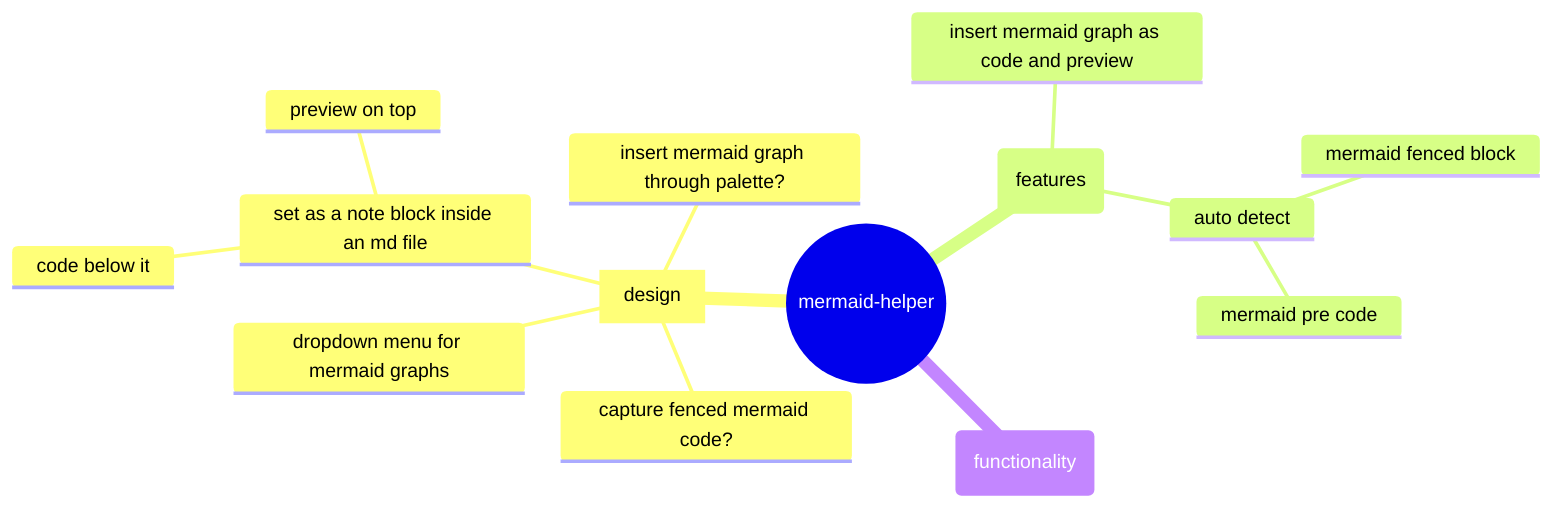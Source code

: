 mindmap
    root((mermaid-helper))
        [design]
            insert mermaid graph through palette?
            capture fenced mermaid code?
            dropdown menu for mermaid graphs
            set as a note block inside an md file
                preview on top
                code below it
        (features)
            insert mermaid graph as code and preview
            auto detect
                mermaid fenced block
                mermaid pre code
        (functionality)